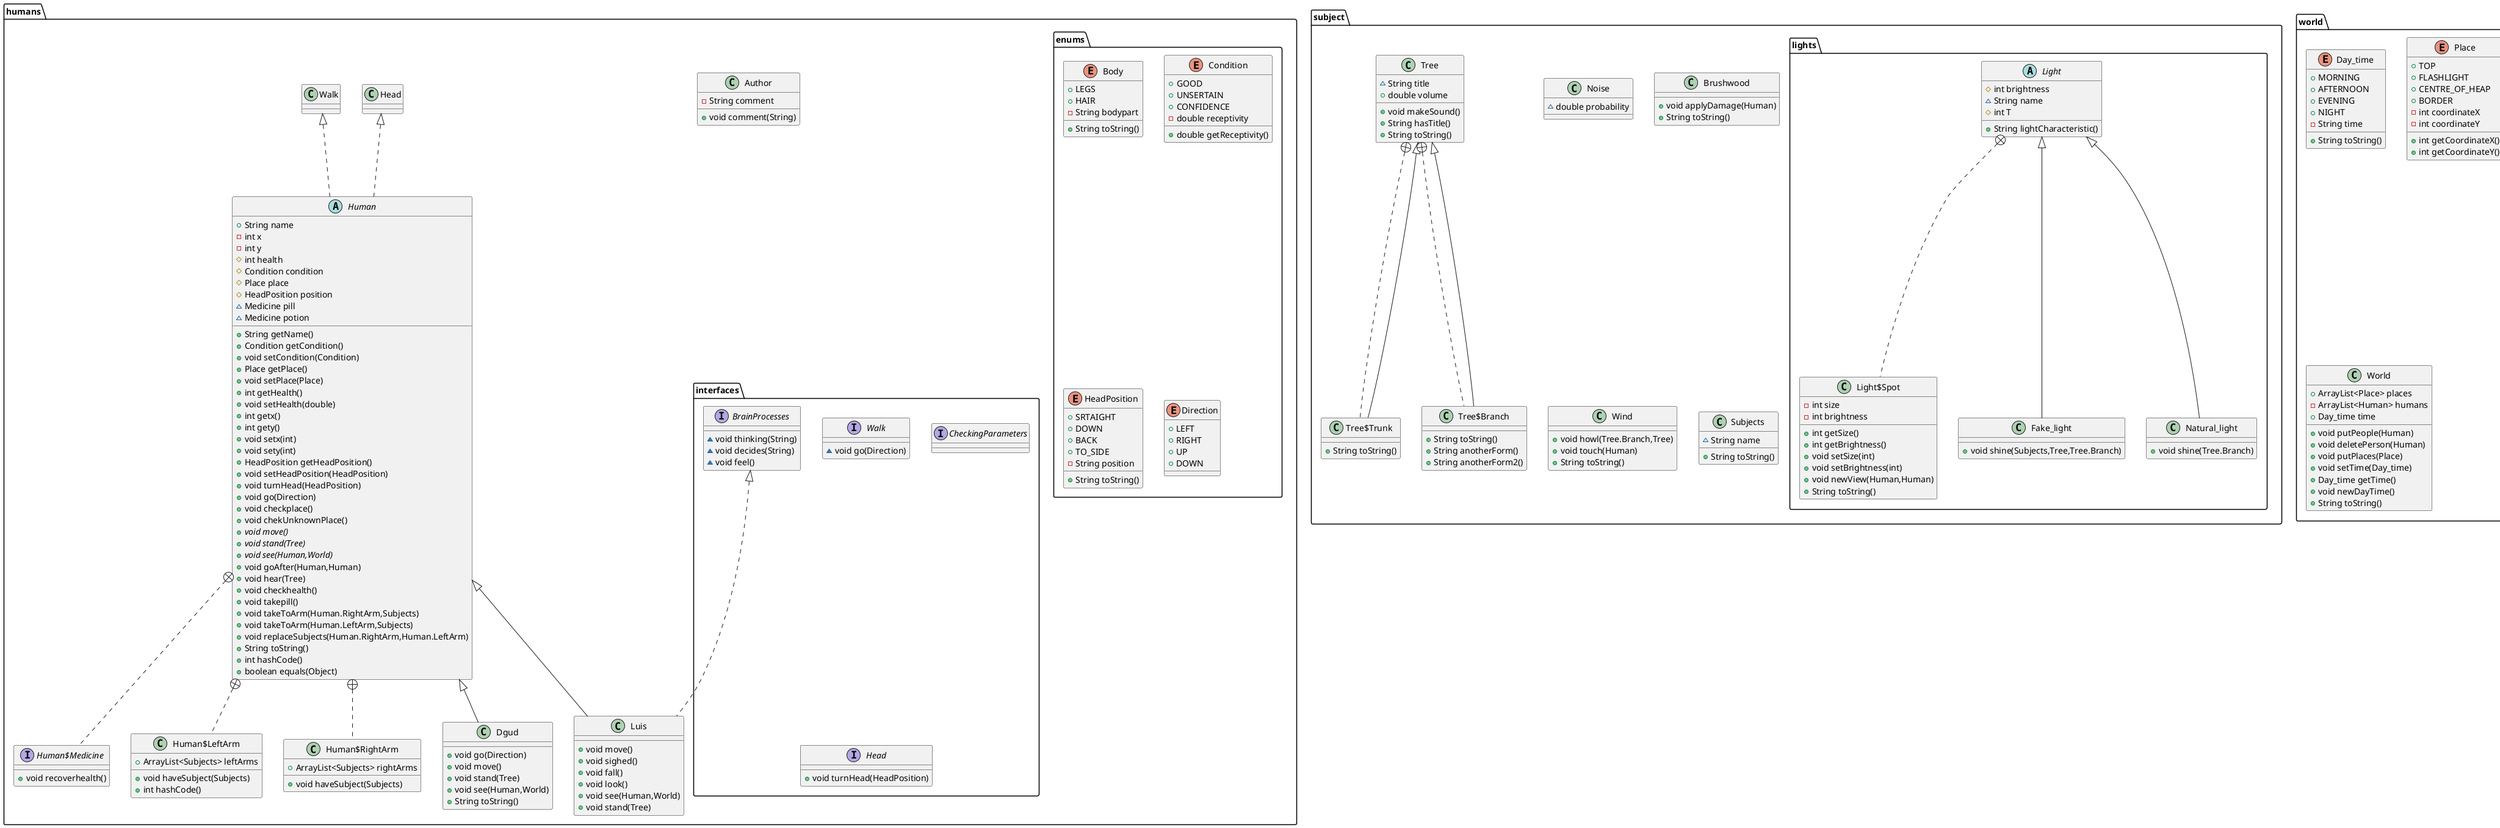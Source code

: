 @startuml
enum humans.enums.Body {
+  LEGS
+  HAIR
- String bodypart
+ String toString()
}
class subject.Tree {
~ String title
+ double volume
+ void makeSound()
+ String hasTitle()
+ String toString()
}
class subject.Tree$Trunk {
+ String toString()
}
class subject.Tree$Branch {
+ String toString()
+ String anotherForm()
+ String anotherForm2()
}
class subject.Noise {
~ double probability
}
class subject.Brushwood {
+ void applyDamage(Human)
+ String toString()
}
interface humans.interfaces.Walk {
~ void go(Direction)
}
abstract class humans.Human {
+ String name
- int x
- int y
# int health
# Condition condition
# Place place
# HeadPosition position
~ Medicine pill
~ Medicine potion
+ String getName()
+ Condition getCondition()
+ void setCondition(Condition)
+ Place getPlace()
+ void setPlace(Place)
+ int getHealth()
+ void setHealth(double)
+ int getx()
+ int gety()
+ void setx(int)
+ void sety(int)
+ HeadPosition getHeadPosition()
+ void setHeadPosition(HeadPosition)
+ void turnHead(HeadPosition)
+ void go(Direction)
+ void checkplace()
+ void chekUnknownPlace()
+ {abstract}void move()
+ {abstract}void stand(Tree)
+ {abstract}void see(Human,World)
+ void goAfter(Human,Human)
+ void hear(Tree)
+ void checkhealth()
+ void takepill()
+ void takeToArm(Human.RightArm,Subjects)
+ void takeToArm(Human.LeftArm,Subjects)
+ void replaceSubjects(Human.RightArm,Human.LeftArm)
+ String toString()
+ int hashCode()
+ boolean equals(Object)
}
interface humans.Human$Medicine {
+ void recoverhealth()
}
class humans.Human$LeftArm {
+ ArrayList<Subjects> leftArms
+ void haveSubject(Subjects)
+ int hashCode()
}
class humans.Human$RightArm {
+ ArrayList<Subjects> rightArms
+ void haveSubject(Subjects)
}
abstract class subject.lights.Light {
# int brightness
~ String name
# int T
+ String lightCharacteristic()
}
class subject.lights.Light$Spot {
- int size
- int brightness
+ int getSize()
+ int getBrightness()
+ void setSize(int)
+ void setBrightness(int)
+ void newView(Human,Human)
+ String toString()
}
class Main {
+ {static} void main(String[])
}
class subject.Wind {
+ void howl(Tree.Branch,Tree)
+ void touch(Human)
+ String toString()
}
class exception.HumanWithoutPlaceException {
}
enum humans.enums.Condition {
+  GOOD
+  UNSERTAIN
+  CONFIDENCE
- double receptivity
+ double getReceptivity()
}
class humans.Author {
- String comment
+ void comment(String)
}
class subject.lights.Fake_light {
+ void shine(Subjects,Tree,Tree.Branch)
}
class exception.LowSoundException {
}
interface humans.interfaces.CheckingParameters {
}
enum humans.enums.HeadPosition {
+  SRTAIGHT
+  DOWN
+  BACK
+  TO_SIDE
- String position
+ String toString()
}
interface humans.interfaces.BrainProcesses {
~ void thinking(String)
~ void decides(String)
~ void feel()
}
class subject.Subjects {
~ String name
+ String toString()
}
enum humans.enums.Direction {
+  LEFT
+  RIGHT
+  UP
+  DOWN
}
enum world.Day_time {
+  MORNING
+  AFTERNOON
+  EVENING
+  NIGHT
- String time
+ String toString()
}
interface humans.interfaces.Head {
+ void turnHead(HeadPosition)
}
enum world.Place {
+  TOP
+  FLASHLIGHT
+  CENTRE_OF_HEAP
+  BORDER
- int coordinateX
- int coordinateY
+ int getCoordinateX()
+ int getCoordinateY()
}
class exception.InvalidValueException {
}
class humans.Dgud {
+ void go(Direction)
+ void move()
+ void stand(Tree)
+ void see(Human,World)
+ String toString()
}
class subject.lights.Natural_light {
+ void shine(Tree.Branch)
}
class world.World {
+ ArrayList<Place> places
- ArrayList<Human> humans
+ Day_time time
+ void putPeople(Human)
+ void deletePerson(Human)
+ void putPlaces(Place)
+ void setTime(Day_time)
+ Day_time getTime()
+ void newDayTime()
+ String toString()
}
class humans.Luis {
+ void move()
+ void sighed()
+ void fall()
+ void look()
+ void see(Human,World)
+ void stand(Tree)
}


subject.Tree +.. subject.Tree$Trunk
subject.Tree <|-- subject.Tree$Trunk
subject.Tree +.. subject.Tree$Branch
subject.Tree <|-- subject.Tree$Branch
humans.Head <|.. humans.Human
humans.Walk <|.. humans.Human
humans.Human +.. humans.Human$Medicine
humans.Human +.. humans.Human$LeftArm
humans.Human +.. humans.Human$RightArm
subject.lights.Light +.. subject.lights.Light$Spot
exception.RuntimeException <|-- exception.HumanWithoutPlaceException
subject.lights.Light <|-- subject.lights.Fake_light
exception.Exception <|-- exception.LowSoundException
exception.Exception <|-- exception.InvalidValueException
humans.Human <|-- humans.Dgud
subject.lights.Light <|-- subject.lights.Natural_light
humans.interfaces.BrainProcesses <|.. humans.Luis
humans.Human <|-- humans.Luis
@enduml